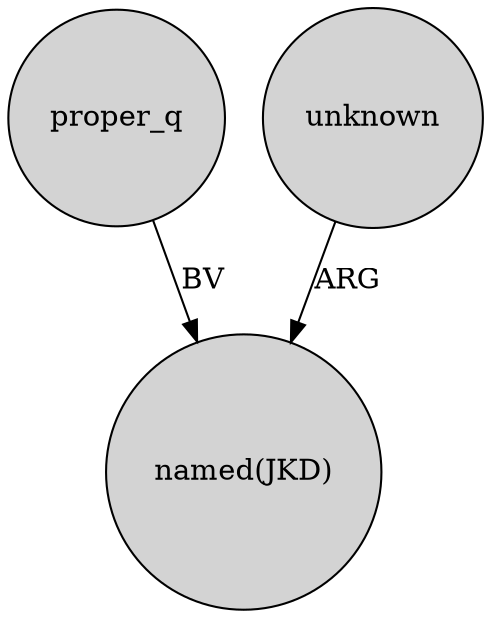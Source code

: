 digraph {
	node [shape=circle style=filled]
	proper_q -> "named(JKD)" [label=BV]
	unknown -> "named(JKD)" [label=ARG]
}
